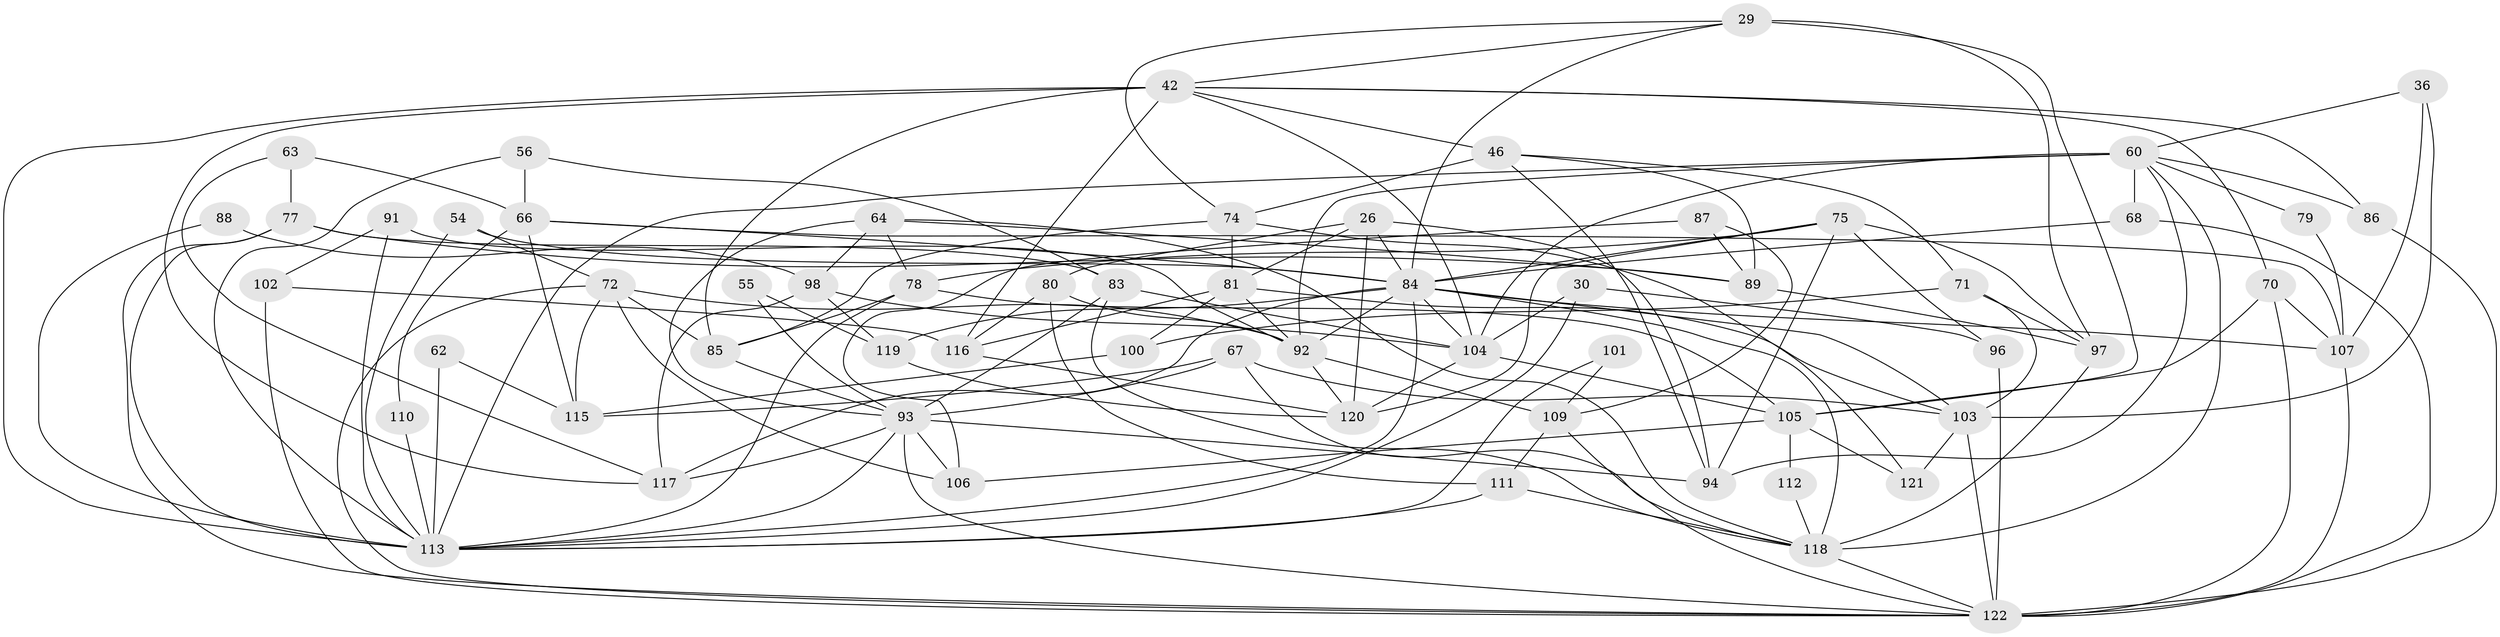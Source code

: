 // original degree distribution, {6: 0.06557377049180328, 4: 0.22950819672131148, 2: 0.12295081967213115, 5: 0.1885245901639344, 3: 0.319672131147541, 7: 0.05737704918032787, 9: 0.00819672131147541, 8: 0.00819672131147541}
// Generated by graph-tools (version 1.1) at 2025/50/03/09/25 04:50:44]
// undirected, 61 vertices, 155 edges
graph export_dot {
graph [start="1"]
  node [color=gray90,style=filled];
  26 [super="+10"];
  29 [super="+22"];
  30;
  36;
  42 [super="+16"];
  46;
  54;
  55;
  56;
  60 [super="+49"];
  62;
  63;
  64 [super="+38+47"];
  66 [super="+33"];
  67;
  68;
  70;
  71;
  72 [super="+52"];
  74;
  75 [super="+32"];
  77 [super="+51+57"];
  78;
  79;
  80;
  81 [super="+19"];
  83 [super="+9+44"];
  84 [super="+50+61+76"];
  85;
  86;
  87;
  88;
  89;
  91;
  92 [super="+40+59"];
  93 [super="+45+90"];
  94 [super="+34"];
  96 [super="+39"];
  97 [super="+11"];
  98;
  100;
  101;
  102;
  103 [super="+82"];
  104 [super="+95"];
  105 [super="+73"];
  106;
  107 [super="+20+28"];
  109 [super="+48"];
  110;
  111 [super="+21"];
  112;
  113 [super="+17+24+6+99"];
  115;
  116 [super="+65"];
  117;
  118 [super="+41"];
  119 [super="+53"];
  120 [super="+69+114"];
  121;
  122 [super="+108+58"];
  26 -- 80;
  26 -- 81;
  26 -- 120 [weight=2];
  26 -- 94;
  26 -- 84;
  29 -- 84;
  29 -- 105 [weight=2];
  29 -- 74;
  29 -- 97;
  29 -- 42;
  30 -- 96 [weight=2];
  30 -- 113;
  30 -- 104;
  36 -- 103;
  36 -- 107;
  36 -- 60;
  42 -- 70 [weight=2];
  42 -- 113 [weight=3];
  42 -- 116;
  42 -- 104;
  42 -- 46;
  42 -- 117;
  42 -- 86;
  42 -- 85;
  46 -- 94;
  46 -- 71;
  46 -- 74;
  46 -- 89;
  54 -- 72;
  54 -- 113;
  54 -- 84;
  55 -- 119;
  55 -- 93;
  56 -- 113;
  56 -- 66;
  56 -- 83;
  60 -- 92 [weight=3];
  60 -- 104 [weight=2];
  60 -- 68;
  60 -- 79;
  60 -- 113;
  60 -- 118 [weight=2];
  60 -- 86;
  60 -- 94;
  62 -- 115;
  62 -- 113;
  63 -- 66;
  63 -- 117;
  63 -- 77;
  64 -- 78;
  64 -- 93;
  64 -- 89;
  64 -- 118;
  64 -- 98;
  66 -- 107 [weight=2];
  66 -- 110;
  66 -- 115;
  66 -- 84;
  67 -- 103;
  67 -- 115;
  67 -- 118;
  67 -- 93;
  68 -- 122;
  68 -- 84;
  70 -- 122;
  70 -- 105;
  70 -- 107;
  71 -- 97;
  71 -- 100;
  71 -- 103;
  72 -- 106;
  72 -- 115;
  72 -- 92 [weight=2];
  72 -- 122;
  72 -- 85;
  74 -- 81;
  74 -- 85;
  74 -- 121;
  75 -- 84;
  75 -- 96;
  75 -- 97;
  75 -- 120;
  75 -- 94;
  75 -- 78;
  77 -- 122;
  77 -- 83;
  77 -- 89;
  77 -- 113;
  78 -- 85;
  78 -- 113;
  78 -- 105;
  79 -- 107;
  80 -- 116;
  80 -- 111;
  80 -- 92;
  81 -- 103;
  81 -- 100;
  81 -- 92;
  81 -- 116;
  83 -- 118 [weight=2];
  83 -- 104 [weight=2];
  83 -- 93 [weight=2];
  84 -- 92;
  84 -- 119;
  84 -- 113 [weight=2];
  84 -- 118 [weight=2];
  84 -- 103 [weight=3];
  84 -- 107;
  84 -- 117;
  84 -- 104;
  85 -- 93;
  86 -- 122;
  87 -- 89;
  87 -- 106;
  87 -- 109;
  88 -- 98;
  88 -- 113;
  89 -- 97;
  91 -- 102;
  91 -- 113;
  91 -- 92;
  92 -- 120 [weight=2];
  92 -- 109;
  93 -- 117;
  93 -- 122 [weight=2];
  93 -- 106;
  93 -- 113;
  93 -- 94;
  96 -- 122;
  97 -- 118;
  98 -- 104 [weight=2];
  98 -- 117;
  98 -- 119 [weight=2];
  100 -- 115;
  101 -- 109;
  101 -- 113;
  102 -- 122;
  102 -- 116;
  103 -- 122 [weight=2];
  103 -- 121;
  104 -- 120 [weight=3];
  104 -- 105;
  105 -- 106;
  105 -- 112;
  105 -- 121;
  107 -- 122;
  109 -- 111;
  109 -- 122;
  110 -- 113;
  111 -- 113;
  111 -- 118;
  112 -- 118;
  116 -- 120;
  118 -- 122;
  119 -- 120;
}
